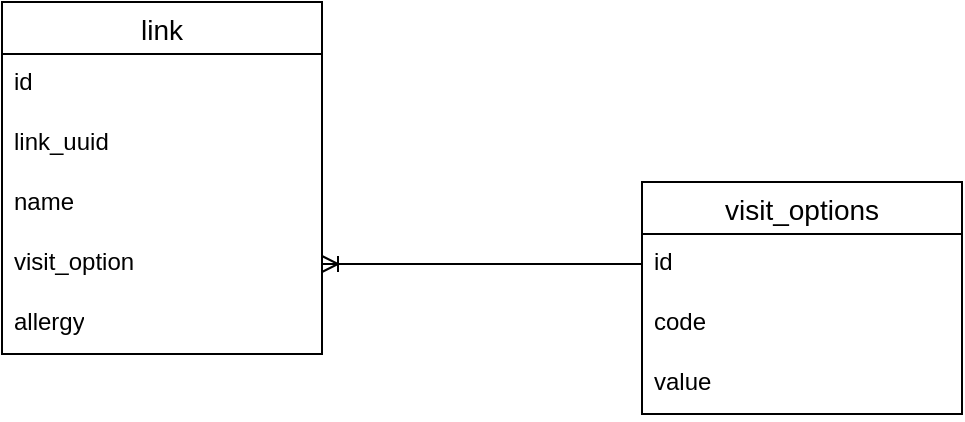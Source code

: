 <mxfile version="21.1.2" type="device">
  <diagram name="Страница 1" id="RAbpVRqSxDHA582-ydCr">
    <mxGraphModel dx="1036" dy="606" grid="1" gridSize="10" guides="1" tooltips="1" connect="1" arrows="1" fold="1" page="1" pageScale="1" pageWidth="827" pageHeight="1169" math="0" shadow="0">
      <root>
        <mxCell id="0" />
        <mxCell id="1" parent="0" />
        <mxCell id="M_OnJY4WZnSw40dGQq3k-1" value="link" style="swimlane;fontStyle=0;childLayout=stackLayout;horizontal=1;startSize=26;horizontalStack=0;resizeParent=1;resizeParentMax=0;resizeLast=0;collapsible=1;marginBottom=0;align=center;fontSize=14;" parent="1" vertex="1">
          <mxGeometry x="140" y="180" width="160" height="176" as="geometry" />
        </mxCell>
        <mxCell id="M_OnJY4WZnSw40dGQq3k-4" value="id" style="text;strokeColor=none;fillColor=none;spacingLeft=4;spacingRight=4;overflow=hidden;rotatable=0;points=[[0,0.5],[1,0.5]];portConstraint=eastwest;fontSize=12;whiteSpace=wrap;html=1;" parent="M_OnJY4WZnSw40dGQq3k-1" vertex="1">
          <mxGeometry y="26" width="160" height="30" as="geometry" />
        </mxCell>
        <mxCell id="M_OnJY4WZnSw40dGQq3k-2" value="link_uuid" style="text;strokeColor=none;fillColor=none;spacingLeft=4;spacingRight=4;overflow=hidden;rotatable=0;points=[[0,0.5],[1,0.5]];portConstraint=eastwest;fontSize=12;whiteSpace=wrap;html=1;" parent="M_OnJY4WZnSw40dGQq3k-1" vertex="1">
          <mxGeometry y="56" width="160" height="30" as="geometry" />
        </mxCell>
        <mxCell id="M_OnJY4WZnSw40dGQq3k-3" value="name" style="text;strokeColor=none;fillColor=none;spacingLeft=4;spacingRight=4;overflow=hidden;rotatable=0;points=[[0,0.5],[1,0.5]];portConstraint=eastwest;fontSize=12;whiteSpace=wrap;html=1;" parent="M_OnJY4WZnSw40dGQq3k-1" vertex="1">
          <mxGeometry y="86" width="160" height="30" as="geometry" />
        </mxCell>
        <mxCell id="M_OnJY4WZnSw40dGQq3k-10" value="visit_option" style="text;strokeColor=none;fillColor=none;spacingLeft=4;spacingRight=4;overflow=hidden;rotatable=0;points=[[0,0.5],[1,0.5]];portConstraint=eastwest;fontSize=12;whiteSpace=wrap;html=1;" parent="M_OnJY4WZnSw40dGQq3k-1" vertex="1">
          <mxGeometry y="116" width="160" height="30" as="geometry" />
        </mxCell>
        <mxCell id="M_OnJY4WZnSw40dGQq3k-12" value="allergy" style="text;strokeColor=none;fillColor=none;spacingLeft=4;spacingRight=4;overflow=hidden;rotatable=0;points=[[0,0.5],[1,0.5]];portConstraint=eastwest;fontSize=12;whiteSpace=wrap;html=1;" parent="M_OnJY4WZnSw40dGQq3k-1" vertex="1">
          <mxGeometry y="146" width="160" height="30" as="geometry" />
        </mxCell>
        <mxCell id="M_OnJY4WZnSw40dGQq3k-5" value="visit_options" style="swimlane;fontStyle=0;childLayout=stackLayout;horizontal=1;startSize=26;horizontalStack=0;resizeParent=1;resizeParentMax=0;resizeLast=0;collapsible=1;marginBottom=0;align=center;fontSize=14;" parent="1" vertex="1">
          <mxGeometry x="460" y="270" width="160" height="116" as="geometry" />
        </mxCell>
        <mxCell id="M_OnJY4WZnSw40dGQq3k-11" value="id" style="text;strokeColor=none;fillColor=none;spacingLeft=4;spacingRight=4;overflow=hidden;rotatable=0;points=[[0,0.5],[1,0.5]];portConstraint=eastwest;fontSize=12;whiteSpace=wrap;html=1;" parent="M_OnJY4WZnSw40dGQq3k-5" vertex="1">
          <mxGeometry y="26" width="160" height="30" as="geometry" />
        </mxCell>
        <mxCell id="M_OnJY4WZnSw40dGQq3k-6" value="code" style="text;strokeColor=none;fillColor=none;spacingLeft=4;spacingRight=4;overflow=hidden;rotatable=0;points=[[0,0.5],[1,0.5]];portConstraint=eastwest;fontSize=12;whiteSpace=wrap;html=1;" parent="M_OnJY4WZnSw40dGQq3k-5" vertex="1">
          <mxGeometry y="56" width="160" height="30" as="geometry" />
        </mxCell>
        <mxCell id="M_OnJY4WZnSw40dGQq3k-7" value="value" style="text;strokeColor=none;fillColor=none;spacingLeft=4;spacingRight=4;overflow=hidden;rotatable=0;points=[[0,0.5],[1,0.5]];portConstraint=eastwest;fontSize=12;whiteSpace=wrap;html=1;" parent="M_OnJY4WZnSw40dGQq3k-5" vertex="1">
          <mxGeometry y="86" width="160" height="30" as="geometry" />
        </mxCell>
        <mxCell id="M_OnJY4WZnSw40dGQq3k-13" value="" style="edgeStyle=entityRelationEdgeStyle;fontSize=12;html=1;endArrow=ERoneToMany;rounded=0;" parent="1" source="M_OnJY4WZnSw40dGQq3k-11" target="M_OnJY4WZnSw40dGQq3k-10" edge="1">
          <mxGeometry width="100" height="100" relative="1" as="geometry">
            <mxPoint x="360" y="360" as="sourcePoint" />
            <mxPoint x="460" y="260" as="targetPoint" />
          </mxGeometry>
        </mxCell>
      </root>
    </mxGraphModel>
  </diagram>
</mxfile>
